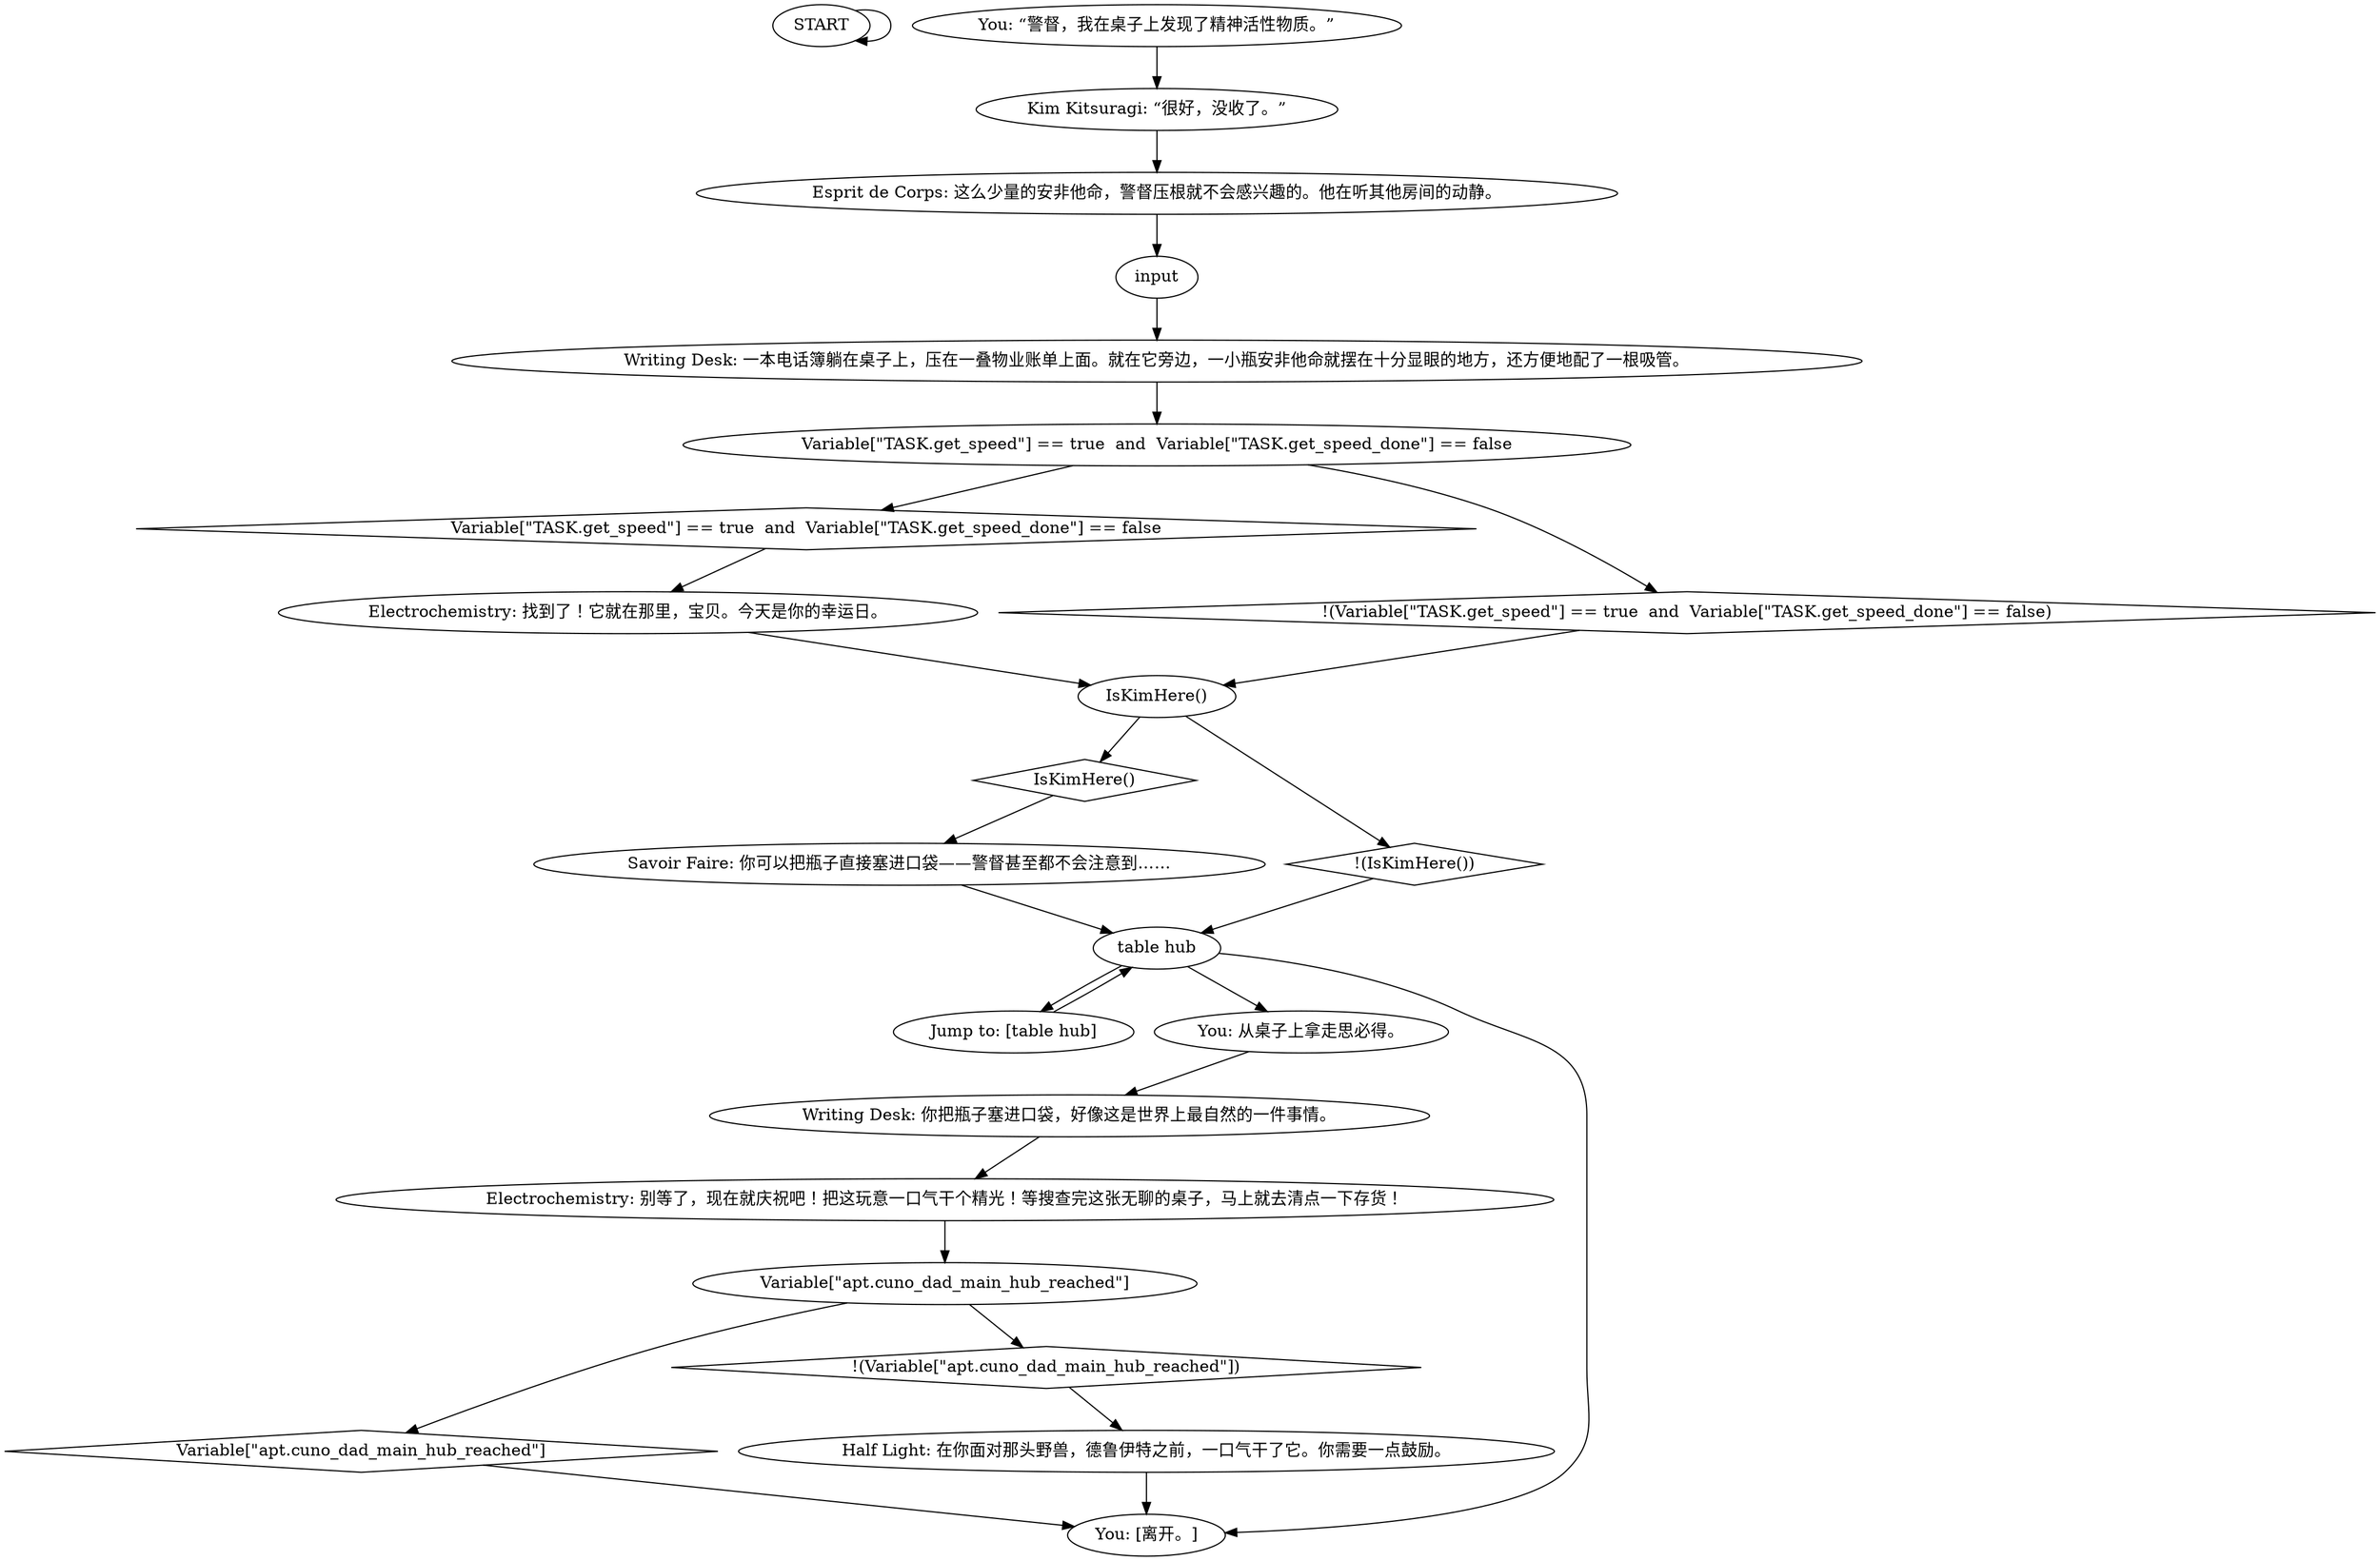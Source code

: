 # APT / WRITING DESK IN CUNO'S APT
# 2 bottles of speed on the table, in plain sight. A straw in the bottle. Low-quality trucker speed. Drugs have charges, this is a low-charge one. 0 bonus to your electrochem base-count of how many times you can use the drug.
#
#FIND THE SPEED finishes when you click on the table. While you're taking that shit, Kim is already checking the other room. Kitsuragi love goes down if you take the drugs.
#
#Table diag despaws after you've taken the drugs.
#
#Habit-initiation dialogue. Electrochem tells you blast one already in this dialogue. Ask Argo (abt cigarette initiation dial). It should also teach you to put it in your hold slot. 
#
#Global afterthought, electrochem pops up
# ==================================================
digraph G {
	  0 [label="START"];
	  1 [label="input"];
	  2 [label="Jump to: [table hub]"];
	  3 [label="You: “警督，我在桌子上发现了精神活性物质。”"];
	  4 [label="Kim Kitsuragi: “很好，没收了。”"];
	  5 [label="Writing Desk: 一本电话簿躺在桌子上，压在一叠物业账单上面。就在它旁边，一小瓶安非他命就摆在十分显眼的地方，还方便地配了一根吸管。"];
	  6 [label="Electrochemistry: 别等了，现在就庆祝吧！把这玩意一口气干个精光！等搜查完这张无聊的桌子，马上就去清点一下存货！"];
	  7 [label="Esprit de Corps: 这么少量的安非他命，警督压根就不会感兴趣的。他在听其他房间的动静。"];
	  8 [label="Electrochemistry: 找到了！它就在那里，宝贝。今天是你的幸运日。"];
	  9 [label="You: 从桌子上拿走思必得。"];
	  10 [label="Variable[\"TASK.get_speed\"] == true  and  Variable[\"TASK.get_speed_done\"] == false"];
	  11 [label="Variable[\"TASK.get_speed\"] == true  and  Variable[\"TASK.get_speed_done\"] == false", shape=diamond];
	  12 [label="!(Variable[\"TASK.get_speed\"] == true  and  Variable[\"TASK.get_speed_done\"] == false)", shape=diamond];
	  13 [label="table hub"];
	  14 [label="IsKimHere()"];
	  15 [label="IsKimHere()", shape=diamond];
	  16 [label="!(IsKimHere())", shape=diamond];
	  17 [label="You: [离开。]"];
	  18 [label="Savoir Faire: 你可以把瓶子直接塞进口袋——警督甚至都不会注意到……"];
	  19 [label="Half Light: 在你面对那头野兽，德鲁伊特之前，一口气干了它。你需要一点鼓励。"];
	  20 [label="Writing Desk: 你把瓶子塞进口袋，好像这是世界上最自然的一件事情。"];
	  21 [label="Variable[\"apt.cuno_dad_main_hub_reached\"]"];
	  22 [label="Variable[\"apt.cuno_dad_main_hub_reached\"]", shape=diamond];
	  23 [label="!(Variable[\"apt.cuno_dad_main_hub_reached\"])", shape=diamond];
	  0 -> 0
	  1 -> 5
	  2 -> 13
	  3 -> 4
	  4 -> 7
	  5 -> 10
	  6 -> 21
	  7 -> 1
	  8 -> 14
	  9 -> 20
	  10 -> 11
	  10 -> 12
	  11 -> 8
	  12 -> 14
	  13 -> 9
	  13 -> 2
	  13 -> 17
	  14 -> 16
	  14 -> 15
	  15 -> 18
	  16 -> 13
	  18 -> 13
	  19 -> 17
	  20 -> 6
	  21 -> 22
	  21 -> 23
	  22 -> 17
	  23 -> 19
}

